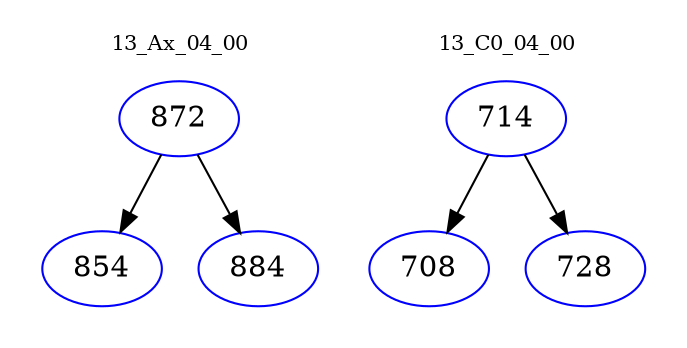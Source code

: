 digraph{
subgraph cluster_0 {
color = white
label = "13_Ax_04_00";
fontsize=10;
T0_872 [label="872", color="blue"]
T0_872 -> T0_854 [color="black"]
T0_854 [label="854", color="blue"]
T0_872 -> T0_884 [color="black"]
T0_884 [label="884", color="blue"]
}
subgraph cluster_1 {
color = white
label = "13_C0_04_00";
fontsize=10;
T1_714 [label="714", color="blue"]
T1_714 -> T1_708 [color="black"]
T1_708 [label="708", color="blue"]
T1_714 -> T1_728 [color="black"]
T1_728 [label="728", color="blue"]
}
}

